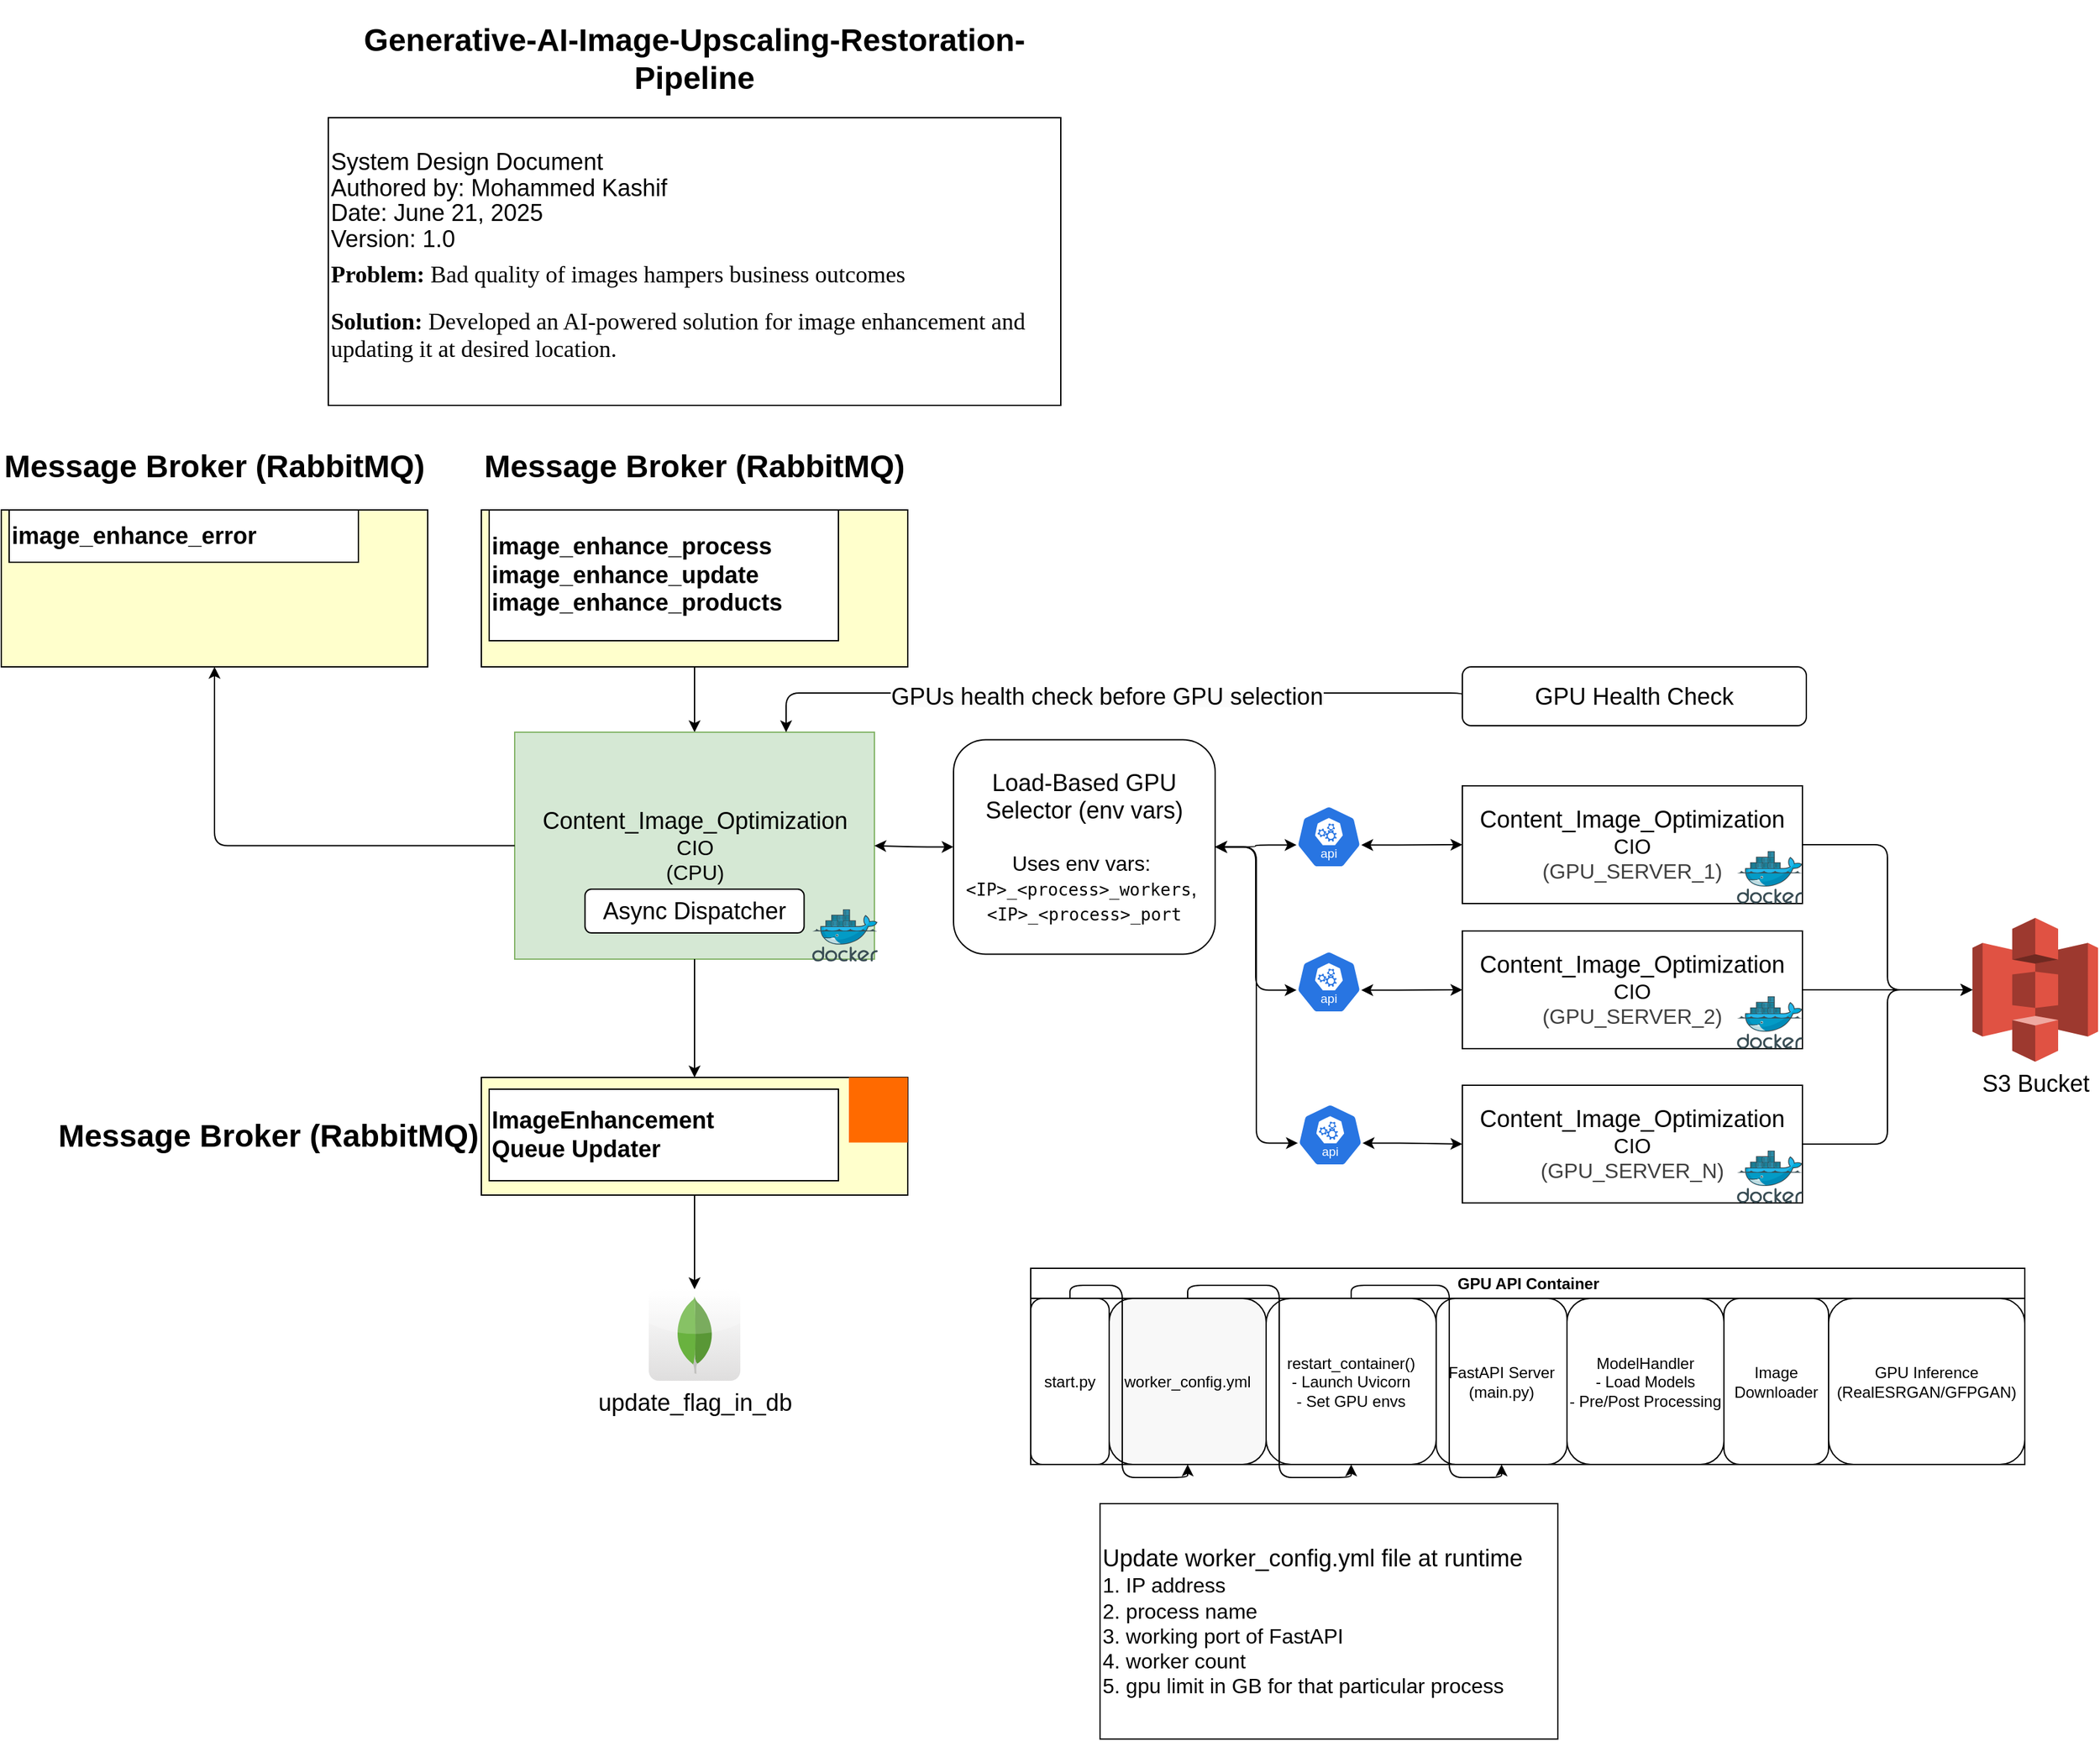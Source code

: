<mxfile>
    <diagram id="PHJKOffof5LnZd3YNMgV" name="FinalSystemDesign">
        <mxGraphModel dx="1208" dy="2389" grid="1" gridSize="10" guides="1" tooltips="1" connect="1" arrows="1" fold="1" page="1" pageScale="1" pageWidth="827" pageHeight="1169" background="#FFFFFF" math="0" shadow="0">
            <root>
                <mxCell id="0"/>
                <mxCell id="1" parent="0"/>
                <mxCell id="74" style="edgeStyle=elbowEdgeStyle;html=1;exitX=1;exitY=0.5;exitDx=0;exitDy=0;entryX=0.005;entryY=0.63;entryDx=0;entryDy=0;startArrow=classic;startFill=1;entryPerimeter=0;" parent="1" source="175" target="127" edge="1">
                    <mxGeometry relative="1" as="geometry">
                        <mxPoint x="906" y="-304" as="sourcePoint"/>
                    </mxGeometry>
                </mxCell>
                <mxCell id="78" value="" style="edgeStyle=none;html=1;" parent="1" source="79" target="84" edge="1">
                    <mxGeometry relative="1" as="geometry"/>
                </mxCell>
                <mxCell id="83" value="" style="group" parent="1" vertex="1" connectable="0">
                    <mxGeometry x="432.5" y="-390" width="277.5" height="175.392" as="geometry"/>
                </mxCell>
                <mxCell id="179" value="" style="group" parent="83" vertex="1" connectable="0">
                    <mxGeometry width="277.5" height="175.392" as="geometry"/>
                </mxCell>
                <mxCell id="84" value="&lt;font style=&quot;font-size: 18px;&quot;&gt;Content_Image_Optimization&lt;/font&gt;&lt;div&gt;&lt;font size=&quot;3&quot;&gt;CIO&lt;/font&gt;&lt;/div&gt;&lt;div&gt;&lt;font size=&quot;3&quot;&gt;(CPU)&lt;/font&gt;&lt;/div&gt;" style="rounded=0;whiteSpace=wrap;html=1;fillColor=#d5e8d4;strokeColor=#82b366;" parent="179" vertex="1">
                    <mxGeometry width="275" height="173.554" as="geometry"/>
                </mxCell>
                <mxCell id="85" value="" style="image;sketch=0;aspect=fixed;html=1;points=[];align=center;fontSize=12;image=img/lib/mscae/Docker.svg;container=1;" parent="179" vertex="1" collapsed="1">
                    <mxGeometry x="227.5" y="135.392" width="50" height="40" as="geometry">
                        <mxRectangle x="227.5" y="135.392" width="46.533" height="38.157" as="alternateBounds"/>
                    </mxGeometry>
                </mxCell>
                <mxCell id="177" value="&lt;font style=&quot;font-size: 18px;&quot;&gt;Async Dispatcher&lt;/font&gt;" style="rounded=1;whiteSpace=wrap;html=1;" parent="179" vertex="1">
                    <mxGeometry x="53.75" y="120" width="167.5" height="33.55" as="geometry"/>
                </mxCell>
                <mxCell id="89" value="&lt;span style=&quot;font-size: 18px;&quot;&gt;update_flag_in_db&lt;/span&gt;" style="dashed=0;outlineConnect=0;html=1;align=center;labelPosition=center;verticalLabelPosition=bottom;verticalAlign=top;shape=mxgraph.webicons.mongodb;gradientColor=#DFDEDE" parent="1" vertex="1">
                    <mxGeometry x="535" y="36" width="70" height="70" as="geometry"/>
                </mxCell>
                <mxCell id="91" style="edgeStyle=elbowEdgeStyle;html=1;exitX=0.5;exitY=1;exitDx=0;exitDy=0;elbow=vertical;entryX=0.5;entryY=0;entryDx=0;entryDy=0;" parent="1" source="84" target="170" edge="1">
                    <mxGeometry relative="1" as="geometry">
                        <mxPoint x="585" y="-120" as="sourcePoint"/>
                        <mxPoint x="660" y="-160" as="targetPoint"/>
                    </mxGeometry>
                </mxCell>
                <mxCell id="100" value="&lt;font style=&quot;font-size: 18px;&quot;&gt;S3 Bucket&lt;/font&gt;" style="outlineConnect=0;dashed=0;verticalLabelPosition=bottom;verticalAlign=top;align=center;html=1;shape=mxgraph.aws3.s3;fillColor=#E05243;gradientColor=none;" parent="1" vertex="1">
                    <mxGeometry x="1547" y="-248" width="96" height="110" as="geometry"/>
                </mxCell>
                <mxCell id="101" style="edgeStyle=elbowEdgeStyle;html=1;exitX=1;exitY=0.5;exitDx=0;exitDy=0;" parent="1" source="94" target="100" edge="1">
                    <mxGeometry relative="1" as="geometry"/>
                </mxCell>
                <mxCell id="120" value="&lt;h3 style=&quot;line-height: 30%;&quot;&gt;&lt;p style=&quot;font-weight: 400;&quot;&gt;&lt;font style=&quot;font-size: 18px; line-height: 30%;&quot;&gt;System Design Document&lt;/font&gt;&lt;/p&gt;&lt;p style=&quot;font-weight: 400;&quot;&gt;&lt;span style=&quot;background-color: transparent;&quot;&gt;&lt;font style=&quot;font-size: 18px; line-height: 30%;&quot;&gt;Authored by: Mohammed Kashif&lt;/font&gt;&lt;/span&gt;&lt;/p&gt;&lt;p style=&quot;font-weight: 400;&quot;&gt;&lt;font style=&quot;font-size: 18px; line-height: 30%;&quot;&gt;Date: June 21, 2025&lt;/font&gt;&lt;/p&gt;&lt;p style=&quot;font-weight: 400;&quot;&gt;&lt;font style=&quot;font-size: 18px; line-height: 30%;&quot;&gt;Version: 1.0&lt;/font&gt;&lt;/p&gt;&lt;/h3&gt;&lt;h3&gt;&lt;font face=&quot;Times New Roman&quot; style=&quot;font-size: 18px;&quot;&gt;&lt;b style=&quot;&quot;&gt;Problem: &lt;/b&gt;&lt;span style=&quot;font-weight: normal;&quot;&gt;Bad quality of images hampers business outcomes&lt;/span&gt;&lt;/font&gt;&lt;/h3&gt;&lt;h3&gt;&lt;/h3&gt;&lt;h3&gt;&lt;font style=&quot;font-size: 18px;&quot; face=&quot;Times New Roman&quot;&gt;&lt;b style=&quot;&quot;&gt;Solutio&lt;font style=&quot;&quot;&gt;n: &lt;/font&gt;&lt;/b&gt;&lt;span style=&quot;font-weight: normal;&quot;&gt;Developed an AI-powered solution for image enhancement and updating it at desired location.&lt;/span&gt;&lt;/font&gt;&lt;/h3&gt;" style="rounded=0;whiteSpace=wrap;html=1;align=left;" parent="1" vertex="1">
                    <mxGeometry x="290" y="-860" width="560" height="220" as="geometry"/>
                </mxCell>
                <mxCell id="122" value="&lt;h1&gt;&lt;font&gt;Generative-AI-Image-Upscaling-Restoration-Pipeline&lt;/font&gt;&lt;/h1&gt;" style="text;html=1;align=center;verticalAlign=middle;whiteSpace=wrap;rounded=0;" parent="1" vertex="1">
                    <mxGeometry x="290" y="-950" width="560" height="90" as="geometry"/>
                </mxCell>
                <mxCell id="125" value="" style="group" parent="1" vertex="1" connectable="0">
                    <mxGeometry x="407" y="-560" width="326" height="120" as="geometry"/>
                </mxCell>
                <mxCell id="82" value="" style="points=[];aspect=fixed;html=1;align=center;shadow=0;dashed=0;fillColor=#FF6A00;strokeColor=none;shape=mxgraph.alibaba_cloud.mq_message_queue;" parent="125" vertex="1">
                    <mxGeometry x="281" width="45" height="49.8" as="geometry"/>
                </mxCell>
                <mxCell id="188" value="" style="group" parent="125" vertex="1" connectable="0">
                    <mxGeometry width="326" height="120" as="geometry"/>
                </mxCell>
                <mxCell id="79" value="&lt;h1&gt;&lt;b style=&quot;line-height: 50%;&quot;&gt;Message Broker (RabbitMQ)&lt;/b&gt;&lt;/h1&gt;" style="rounded=0;whiteSpace=wrap;html=1;align=center;gradientColor=none;fillColor=#FFFFCC;labelPosition=center;verticalLabelPosition=top;verticalAlign=bottom;" parent="188" vertex="1">
                    <mxGeometry width="326" height="120" as="geometry"/>
                </mxCell>
                <mxCell id="80" value="&lt;div style=&quot;&quot;&gt;&lt;b&gt;&lt;font style=&quot;font-size: 18px; color: rgb(0, 0, 0);&quot;&gt;image_enhance_process&lt;/font&gt;&lt;/b&gt;&lt;/div&gt;&lt;div style=&quot;&quot;&gt;&lt;b&gt;&lt;font style=&quot;font-size: 18px; color: rgb(0, 0, 0);&quot;&gt;image_enhance_update&lt;/font&gt;&lt;/b&gt;&lt;/div&gt;&lt;div style=&quot;&quot;&gt;&lt;b&gt;&lt;font style=&quot;font-size: 18px; color: rgb(0, 0, 0);&quot;&gt;image_enhance_products&lt;/font&gt;&lt;/b&gt;&lt;/div&gt;" style="rounded=0;whiteSpace=wrap;html=1;align=left;" parent="188" vertex="1">
                    <mxGeometry x="6" width="267" height="100" as="geometry"/>
                </mxCell>
                <mxCell id="126" value="" style="aspect=fixed;sketch=0;html=1;dashed=0;whitespace=wrap;verticalLabelPosition=bottom;verticalAlign=top;fillColor=#2875E2;strokeColor=#ffffff;points=[[0.005,0.63,0],[0.1,0.2,0],[0.9,0.2,0],[0.5,0,0],[0.995,0.63,0],[0.72,0.99,0],[0.5,1,0],[0.28,0.99,0]];shape=mxgraph.kubernetes.icon2;kubernetesLabel=1;prIcon=api" parent="1" vertex="1">
                    <mxGeometry x="1030" y="-223" width="50" height="48" as="geometry"/>
                </mxCell>
                <mxCell id="130" style="edgeStyle=elbowEdgeStyle;html=1;exitX=0.995;exitY=0.63;exitDx=0;exitDy=0;exitPerimeter=0;entryX=0;entryY=0.5;entryDx=0;entryDy=0;startArrow=classic;startFill=1;" parent="1" source="127" target="94" edge="1">
                    <mxGeometry relative="1" as="geometry"/>
                </mxCell>
                <mxCell id="127" value="" style="aspect=fixed;sketch=0;html=1;dashed=0;whitespace=wrap;verticalLabelPosition=bottom;verticalAlign=top;fillColor=#2875E2;strokeColor=#ffffff;points=[[0.005,0.63,0],[0.1,0.2,0],[0.9,0.2,0],[0.5,0,0],[0.995,0.63,0],[0.72,0.99,0],[0.5,1,0],[0.28,0.99,0]];shape=mxgraph.kubernetes.icon2;kubernetesLabel=1;prIcon=api" parent="1" vertex="1">
                    <mxGeometry x="1030" y="-334" width="50" height="48" as="geometry"/>
                </mxCell>
                <mxCell id="128" value="" style="aspect=fixed;sketch=0;html=1;dashed=0;whitespace=wrap;verticalLabelPosition=bottom;verticalAlign=top;fillColor=#2875E2;strokeColor=#ffffff;points=[[0.005,0.63,0],[0.1,0.2,0],[0.9,0.2,0],[0.5,0,0],[0.995,0.63,0],[0.72,0.99,0],[0.5,1,0],[0.28,0.99,0]];shape=mxgraph.kubernetes.icon2;kubernetesLabel=1;prIcon=api" parent="1" vertex="1">
                    <mxGeometry x="1031" y="-106" width="50" height="48" as="geometry"/>
                </mxCell>
                <mxCell id="135" value="" style="group" parent="1" vertex="1" connectable="0">
                    <mxGeometry x="1157" y="-349" width="283.54" height="90.004" as="geometry"/>
                </mxCell>
                <mxCell id="94" value="&lt;font style=&quot;font-size: 18px;&quot;&gt;Content_Image_Optimization&lt;/font&gt;&lt;div&gt;&lt;font size=&quot;3&quot;&gt;CIO&lt;/font&gt;&lt;/div&gt;&lt;div&gt;&lt;span style=&quot;color: rgb(63, 63, 63);&quot;&gt;&lt;font size=&quot;3&quot;&gt;(GPU_SERVER_1)&lt;/font&gt;&lt;/span&gt;&lt;/div&gt;" style="rounded=0;whiteSpace=wrap;html=1;fillColor=none;" parent="135" vertex="1">
                    <mxGeometry width="260" height="90" as="geometry"/>
                </mxCell>
                <mxCell id="95" value="" style="image;sketch=0;aspect=fixed;html=1;points=[];align=center;fontSize=12;image=img/lib/mscae/Docker.svg;container=1;" parent="135" vertex="1" collapsed="1">
                    <mxGeometry x="210.001" y="50.004" width="50" height="40" as="geometry">
                        <mxRectangle x="213.571" y="81.574" width="14.856" height="12.182" as="alternateBounds"/>
                    </mxGeometry>
                </mxCell>
                <mxCell id="136" value="" style="group" parent="1" vertex="1" connectable="0">
                    <mxGeometry x="1157" y="-238" width="260.001" height="90.004" as="geometry"/>
                </mxCell>
                <mxCell id="137" value="&lt;font style=&quot;font-size: 18px;&quot;&gt;Content_Image_Optimization&lt;/font&gt;&lt;div&gt;&lt;font size=&quot;3&quot;&gt;CIO&lt;/font&gt;&lt;/div&gt;&lt;div&gt;&lt;span style=&quot;color: rgb(63, 63, 63);&quot;&gt;&lt;font size=&quot;3&quot;&gt;(GPU_SERVER_2)&lt;/font&gt;&lt;/span&gt;&lt;/div&gt;" style="rounded=0;whiteSpace=wrap;html=1;fillColor=none;" parent="136" vertex="1">
                    <mxGeometry width="260" height="90" as="geometry"/>
                </mxCell>
                <mxCell id="138" value="" style="image;sketch=0;aspect=fixed;html=1;points=[];align=center;fontSize=12;image=img/lib/mscae/Docker.svg;container=1;" parent="136" vertex="1" collapsed="1">
                    <mxGeometry x="210.001" y="50.004" width="50" height="40" as="geometry">
                        <mxRectangle x="213.571" y="81.574" width="14.856" height="12.182" as="alternateBounds"/>
                    </mxGeometry>
                </mxCell>
                <mxCell id="139" value="" style="group" parent="1" vertex="1" connectable="0">
                    <mxGeometry x="1157" y="-120" width="260.001" height="90.004" as="geometry"/>
                </mxCell>
                <mxCell id="140" value="&lt;font style=&quot;font-size: 18px;&quot;&gt;Content_Image_Optimization&lt;/font&gt;&lt;div&gt;&lt;font size=&quot;3&quot;&gt;CIO&lt;/font&gt;&lt;/div&gt;&lt;div&gt;&lt;span style=&quot;color: rgb(63, 63, 63);&quot;&gt;&lt;font size=&quot;3&quot;&gt;(GPU_SERVER_N)&lt;/font&gt;&lt;/span&gt;&lt;/div&gt;" style="rounded=0;whiteSpace=wrap;html=1;fillColor=none;" parent="139" vertex="1">
                    <mxGeometry width="260" height="90" as="geometry"/>
                </mxCell>
                <mxCell id="141" value="" style="image;sketch=0;aspect=fixed;html=1;points=[];align=center;fontSize=12;image=img/lib/mscae/Docker.svg;container=1;" parent="139" vertex="1" collapsed="1">
                    <mxGeometry x="210.001" y="50.004" width="50" height="40" as="geometry">
                        <mxRectangle x="213.571" y="81.574" width="14.856" height="12.182" as="alternateBounds"/>
                    </mxGeometry>
                </mxCell>
                <mxCell id="142" style="edgeStyle=elbowEdgeStyle;html=1;exitX=0.995;exitY=0.63;exitDx=0;exitDy=0;exitPerimeter=0;entryX=0;entryY=0.5;entryDx=0;entryDy=0;startArrow=classic;startFill=1;" parent="1" source="126" target="137" edge="1">
                    <mxGeometry relative="1" as="geometry">
                        <mxPoint x="1090" y="-295" as="sourcePoint"/>
                        <mxPoint x="1167" y="-305" as="targetPoint"/>
                    </mxGeometry>
                </mxCell>
                <mxCell id="143" style="edgeStyle=elbowEdgeStyle;html=1;exitX=0.995;exitY=0.63;exitDx=0;exitDy=0;exitPerimeter=0;entryX=0;entryY=0.5;entryDx=0;entryDy=0;startArrow=classic;startFill=1;" parent="1" source="128" target="140" edge="1">
                    <mxGeometry relative="1" as="geometry">
                        <mxPoint x="1090" y="-170" as="sourcePoint"/>
                        <mxPoint x="1157" y="-70" as="targetPoint"/>
                    </mxGeometry>
                </mxCell>
                <mxCell id="144" style="edgeStyle=elbowEdgeStyle;html=1;entryX=0.005;entryY=0.63;entryDx=0;entryDy=0;startArrow=classic;startFill=1;entryPerimeter=0;exitX=1;exitY=0.5;exitDx=0;exitDy=0;" parent="1" source="175" target="126" edge="1">
                    <mxGeometry relative="1" as="geometry">
                        <mxPoint x="906" y="-304" as="sourcePoint"/>
                        <mxPoint x="979" y="-295" as="targetPoint"/>
                    </mxGeometry>
                </mxCell>
                <mxCell id="147" style="edgeStyle=elbowEdgeStyle;html=1;entryX=0.005;entryY=0.63;entryDx=0;entryDy=0;startArrow=classic;startFill=1;entryPerimeter=0;exitX=1;exitY=0.5;exitDx=0;exitDy=0;" parent="1" source="175" target="128" edge="1">
                    <mxGeometry relative="1" as="geometry">
                        <mxPoint x="906" y="-304" as="sourcePoint"/>
                        <mxPoint x="979" y="-183" as="targetPoint"/>
                    </mxGeometry>
                </mxCell>
                <mxCell id="148" style="edgeStyle=elbowEdgeStyle;html=1;entryX=0;entryY=0.5;entryDx=0;entryDy=0;entryPerimeter=0;" parent="1" source="140" target="100" edge="1">
                    <mxGeometry relative="1" as="geometry"/>
                </mxCell>
                <mxCell id="149" style="edgeStyle=elbowEdgeStyle;html=1;entryX=0;entryY=0.5;entryDx=0;entryDy=0;entryPerimeter=0;exitX=1;exitY=0.5;exitDx=0;exitDy=0;" parent="1" source="137" target="100" edge="1">
                    <mxGeometry relative="1" as="geometry">
                        <mxPoint x="1427" y="-65" as="sourcePoint"/>
                        <mxPoint x="1557" y="-295" as="targetPoint"/>
                    </mxGeometry>
                </mxCell>
                <mxCell id="185" style="edgeStyle=elbowEdgeStyle;html=1;exitX=0;exitY=0.5;exitDx=0;exitDy=0;elbow=vertical;" parent="1" source="152" edge="1">
                    <mxGeometry relative="1" as="geometry">
                        <mxPoint x="640" y="-390" as="targetPoint"/>
                        <Array as="points">
                            <mxPoint x="860" y="-420"/>
                        </Array>
                    </mxGeometry>
                </mxCell>
                <mxCell id="186" value="&lt;span style=&quot;color: rgb(0, 0, 0); background-color: rgb(251, 251, 251);&quot;&gt;&lt;font style=&quot;font-size: 18px;&quot;&gt;GPUs health check before GPU selection&lt;/font&gt;&lt;/span&gt;" style="edgeLabel;html=1;align=center;verticalAlign=middle;resizable=0;points=[];" parent="185" vertex="1" connectable="0">
                    <mxGeometry x="0.212" y="3" relative="1" as="geometry">
                        <mxPoint x="58" as="offset"/>
                    </mxGeometry>
                </mxCell>
                <mxCell id="152" value="&lt;font style=&quot;font-size: 18px;&quot;&gt;GPU Health Check&lt;/font&gt;" style="rounded=1;whiteSpace=wrap;html=1;" parent="1" vertex="1">
                    <mxGeometry x="1157" y="-440" width="263" height="45" as="geometry"/>
                </mxCell>
                <mxCell id="169" value="" style="group" parent="1" vertex="1" connectable="0">
                    <mxGeometry x="407" y="-126" width="326" height="90" as="geometry"/>
                </mxCell>
                <mxCell id="170" value="&lt;h1&gt;&lt;b style=&quot;line-height: 50%;&quot;&gt;Message Broker (RabbitMQ)&lt;/b&gt;&lt;/h1&gt;" style="rounded=0;whiteSpace=wrap;html=1;align=right;gradientColor=none;fillColor=#FFFFCC;labelPosition=left;verticalLabelPosition=middle;verticalAlign=middle;" parent="169" vertex="1">
                    <mxGeometry width="326" height="90" as="geometry"/>
                </mxCell>
                <mxCell id="171" value="&lt;div style=&quot;&quot;&gt;&lt;font style=&quot;font-size: 18px;&quot;&gt;&lt;b&gt;&lt;span style=&quot;color: rgb(0, 0, 0); text-align: center;&quot;&gt;ImageEnhancement&lt;/span&gt;&lt;br style=&quot;text-align: center;&quot;&gt;&lt;span style=&quot;color: rgb(0, 0, 0); text-align: center;&quot;&gt;Queue Updater&lt;/span&gt;&lt;/b&gt;&lt;/font&gt;&lt;/div&gt;" style="rounded=0;whiteSpace=wrap;html=1;align=left;" parent="169" vertex="1">
                    <mxGeometry x="6" y="9" width="267" height="70" as="geometry"/>
                </mxCell>
                <mxCell id="172" value="" style="points=[];aspect=fixed;html=1;align=center;shadow=0;dashed=0;fillColor=#FF6A00;strokeColor=none;shape=mxgraph.alibaba_cloud.mq_message_queue;" parent="169" vertex="1">
                    <mxGeometry x="281" width="45" height="49.8" as="geometry"/>
                </mxCell>
                <mxCell id="173" style="edgeStyle=elbowEdgeStyle;html=1;exitX=0.5;exitY=1;exitDx=0;exitDy=0;elbow=vertical;" parent="1" source="170" target="89" edge="1">
                    <mxGeometry relative="1" as="geometry">
                        <mxPoint x="580" y="-30" as="sourcePoint"/>
                        <mxPoint x="587" y="60" as="targetPoint"/>
                    </mxGeometry>
                </mxCell>
                <mxCell id="176" value="" style="edgeStyle=elbowEdgeStyle;html=1;startArrow=classic;startFill=1;" parent="1" source="175" target="84" edge="1">
                    <mxGeometry relative="1" as="geometry"/>
                </mxCell>
                <mxCell id="175" value="&lt;font style=&quot;font-size: 18px;&quot;&gt;&lt;span style=&quot;color: rgb(0, 0, 0);&quot;&gt;Load-Based GPU&lt;/span&gt;&lt;br&gt;&lt;span style=&quot;color: rgb(0, 0, 0);&quot;&gt;Selector (env vars)&lt;/span&gt;&lt;/font&gt;&lt;div&gt;&lt;span style=&quot;color: rgb(0, 0, 0);&quot;&gt;&lt;font size=&quot;3&quot;&gt;&lt;br&gt;&lt;/font&gt;&lt;/span&gt;&lt;/div&gt;&lt;div&gt;&lt;span style=&quot;color: rgb(0, 0, 0);&quot;&gt;&lt;font size=&quot;3&quot;&gt;&lt;span style=&quot;color: rgb(0, 0, 0); text-wrap-mode: nowrap;&quot;&gt;Uses env vars:&amp;nbsp;&lt;/span&gt;&lt;div style=&quot;text-wrap-mode: nowrap;&quot;&gt;&lt;code data-end=&quot;2074&quot; data-start=&quot;2050&quot;&gt;&amp;lt;IP&amp;gt;_&amp;lt;process&amp;gt;_workers&lt;/code&gt;,&amp;nbsp;&lt;div&gt;&lt;code data-end=&quot;2097&quot; data-start=&quot;2076&quot;&gt;&amp;lt;IP&amp;gt;_&amp;lt;process&amp;gt;_port&lt;/code&gt;&lt;/div&gt;&lt;/div&gt;&lt;/font&gt;&lt;/span&gt;&lt;/div&gt;" style="rounded=1;whiteSpace=wrap;html=1;" parent="1" vertex="1">
                    <mxGeometry x="768" y="-384.3" width="200" height="164" as="geometry"/>
                </mxCell>
                <mxCell id="189" value="" style="group" parent="1" vertex="1" connectable="0">
                    <mxGeometry x="40" y="-560" width="326" height="120" as="geometry"/>
                </mxCell>
                <mxCell id="190" value="" style="points=[];aspect=fixed;html=1;align=center;shadow=0;dashed=0;fillColor=#FF6A00;strokeColor=none;shape=mxgraph.alibaba_cloud.mq_message_queue;" parent="189" vertex="1">
                    <mxGeometry x="281" width="45" height="49.8" as="geometry"/>
                </mxCell>
                <mxCell id="191" value="" style="group" parent="189" vertex="1" connectable="0">
                    <mxGeometry width="326" height="120" as="geometry"/>
                </mxCell>
                <mxCell id="192" value="&lt;h1&gt;&lt;b style=&quot;line-height: 50%;&quot;&gt;Message Broker (RabbitMQ)&lt;/b&gt;&lt;/h1&gt;" style="rounded=0;whiteSpace=wrap;html=1;align=center;gradientColor=none;fillColor=#FFFFCC;labelPosition=center;verticalLabelPosition=top;verticalAlign=bottom;" parent="191" vertex="1">
                    <mxGeometry width="326" height="120" as="geometry"/>
                </mxCell>
                <mxCell id="193" value="&lt;div style=&quot;&quot;&gt;&lt;b style=&quot;background-color: transparent;&quot;&gt;&lt;font style=&quot;font-size: 18px; color: rgb(0, 0, 0);&quot;&gt;&lt;span style=&quot;text-align: center;&quot;&gt;image_enhance_error&lt;/span&gt;&lt;/font&gt;&lt;/b&gt;&lt;/div&gt;" style="rounded=0;whiteSpace=wrap;html=1;align=left;" parent="191" vertex="1">
                    <mxGeometry x="6" width="267" height="40" as="geometry"/>
                </mxCell>
                <mxCell id="194" style="edgeStyle=elbowEdgeStyle;html=1;exitX=0;exitY=0.5;exitDx=0;exitDy=0;entryX=0.5;entryY=1;entryDx=0;entryDy=0;" parent="1" source="84" target="192" edge="1">
                    <mxGeometry relative="1" as="geometry">
                        <mxPoint x="150" y="-416.45" as="targetPoint"/>
                        <mxPoint x="382.5" y="-236.45" as="sourcePoint"/>
                        <Array as="points">
                            <mxPoint x="203" y="-370"/>
                        </Array>
                    </mxGeometry>
                </mxCell>
                <mxCell id="gJyRyOlRDz_UMlFg-Iyx-194" value="GPU API Container" style="swimlane;html=1;childLayout=stackLayout;horizontal=1;resizeParent=1;collapsible=0;" parent="1" vertex="1">
                    <mxGeometry x="827" y="20" width="760" height="150" as="geometry"/>
                </mxCell>
                <mxCell id="gJyRyOlRDz_UMlFg-Iyx-195" value="start.py" style="rounded=1;whiteSpace=wrap;html=1;" parent="gJyRyOlRDz_UMlFg-Iyx-194" vertex="1">
                    <mxGeometry y="23" width="60" height="127" as="geometry"/>
                </mxCell>
                <mxCell id="gJyRyOlRDz_UMlFg-Iyx-196" value="worker_config.yml" style="rounded=1;whiteSpace=wrap;html=1;fillColor=#f8f8f8;" parent="gJyRyOlRDz_UMlFg-Iyx-194" vertex="1">
                    <mxGeometry x="60" y="23" width="120" height="127" as="geometry"/>
                </mxCell>
                <mxCell id="gJyRyOlRDz_UMlFg-Iyx-197" value="restart_container()&#xa;- Launch Uvicorn&#xa;- Set GPU envs" style="rounded=1;whiteSpace=wrap;html=1;" parent="gJyRyOlRDz_UMlFg-Iyx-194" vertex="1">
                    <mxGeometry x="180" y="23" width="130" height="127" as="geometry"/>
                </mxCell>
                <mxCell id="gJyRyOlRDz_UMlFg-Iyx-198" value="FastAPI Server (main.py)" style="rounded=1;whiteSpace=wrap;html=1;" parent="gJyRyOlRDz_UMlFg-Iyx-194" vertex="1">
                    <mxGeometry x="310" y="23" width="100" height="127" as="geometry"/>
                </mxCell>
                <mxCell id="gJyRyOlRDz_UMlFg-Iyx-199" value="ModelHandler&#xa;- Load Models&#xa;- Pre/Post Processing" style="rounded=1;whiteSpace=wrap;html=1;" parent="gJyRyOlRDz_UMlFg-Iyx-194" vertex="1">
                    <mxGeometry x="410" y="23" width="120" height="127" as="geometry"/>
                </mxCell>
                <mxCell id="gJyRyOlRDz_UMlFg-Iyx-200" value="Image Downloader" style="rounded=1;whiteSpace=wrap;html=1;" parent="gJyRyOlRDz_UMlFg-Iyx-194" vertex="1">
                    <mxGeometry x="530" y="23" width="80" height="127" as="geometry"/>
                </mxCell>
                <mxCell id="gJyRyOlRDz_UMlFg-Iyx-201" value="GPU Inference (RealESRGAN/GFPGAN)" style="rounded=1;whiteSpace=wrap;html=1;" parent="gJyRyOlRDz_UMlFg-Iyx-194" vertex="1">
                    <mxGeometry x="610" y="23" width="150" height="127" as="geometry"/>
                </mxCell>
                <mxCell id="gJyRyOlRDz_UMlFg-Iyx-202" style="edgeStyle=orthogonalEdgeStyle;rounded=1;html=1;" parent="gJyRyOlRDz_UMlFg-Iyx-194" source="gJyRyOlRDz_UMlFg-Iyx-195" target="gJyRyOlRDz_UMlFg-Iyx-196" edge="1">
                    <mxGeometry relative="1" as="geometry"/>
                </mxCell>
                <mxCell id="gJyRyOlRDz_UMlFg-Iyx-203" style="edgeStyle=orthogonalEdgeStyle;rounded=1;html=1;" parent="gJyRyOlRDz_UMlFg-Iyx-194" source="gJyRyOlRDz_UMlFg-Iyx-196" target="gJyRyOlRDz_UMlFg-Iyx-197" edge="1">
                    <mxGeometry relative="1" as="geometry"/>
                </mxCell>
                <mxCell id="gJyRyOlRDz_UMlFg-Iyx-204" style="edgeStyle=orthogonalEdgeStyle;rounded=1;html=1;" parent="gJyRyOlRDz_UMlFg-Iyx-194" source="gJyRyOlRDz_UMlFg-Iyx-197" target="gJyRyOlRDz_UMlFg-Iyx-198" edge="1">
                    <mxGeometry relative="1" as="geometry"/>
                </mxCell>
                <mxCell id="197" value="&lt;span style=&quot;text-wrap-mode: nowrap;&quot;&gt;&lt;font style=&quot;color: rgb(0, 0, 0); font-size: 18px;&quot;&gt;Update worker_config.yml file at runtime&lt;/font&gt;&lt;/span&gt;&lt;div style=&quot;text-wrap-mode: nowrap;&quot;&gt;&lt;font size=&quot;3&quot; style=&quot;color: rgb(0, 0, 0);&quot;&gt;&lt;font&gt;1.&amp;nbsp;&lt;/font&gt;&lt;span style=&quot;background-color: transparent;&quot;&gt;IP address&lt;/span&gt;&lt;/font&gt;&lt;/div&gt;&lt;div style=&quot;text-wrap-mode: nowrap;&quot;&gt;&lt;font size=&quot;3&quot; style=&quot;color: rgb(0, 0, 0);&quot;&gt;&lt;font style=&quot;&quot;&gt;2.&amp;nbsp;&lt;/font&gt;&lt;span style=&quot;background-color: transparent;&quot;&gt;process name&lt;/span&gt;&lt;/font&gt;&lt;/div&gt;&lt;div style=&quot;text-wrap-mode: nowrap;&quot;&gt;&lt;font size=&quot;3&quot; style=&quot;color: rgb(0, 0, 0);&quot;&gt;&lt;font style=&quot;&quot;&gt;3.&amp;nbsp;&lt;/font&gt;&lt;span style=&quot;background-color: transparent;&quot;&gt;working port of FastAPI&lt;/span&gt;&lt;/font&gt;&lt;/div&gt;&lt;div style=&quot;text-wrap-mode: nowrap;&quot;&gt;&lt;font size=&quot;3&quot;&gt;&lt;font style=&quot;color: rgb(0, 0, 0);&quot;&gt;4.&amp;nbsp;&lt;/font&gt;&lt;span style=&quot;background-color: transparent;&quot;&gt;&lt;font style=&quot;color: rgb(0, 0, 0);&quot;&gt;worker count&lt;/font&gt;&lt;/span&gt;&lt;/font&gt;&lt;/div&gt;&lt;div style=&quot;text-wrap-mode: nowrap;&quot;&gt;&lt;font size=&quot;3&quot; style=&quot;color: rgb(0, 0, 0);&quot;&gt;5. gpu limit in GB for that particular process&lt;/font&gt;&lt;/div&gt;" style="rounded=0;whiteSpace=wrap;html=1;align=left;" vertex="1" parent="1">
                    <mxGeometry x="880" y="200" width="350" height="180" as="geometry"/>
                </mxCell>
            </root>
        </mxGraphModel>
    </diagram>
</mxfile>
